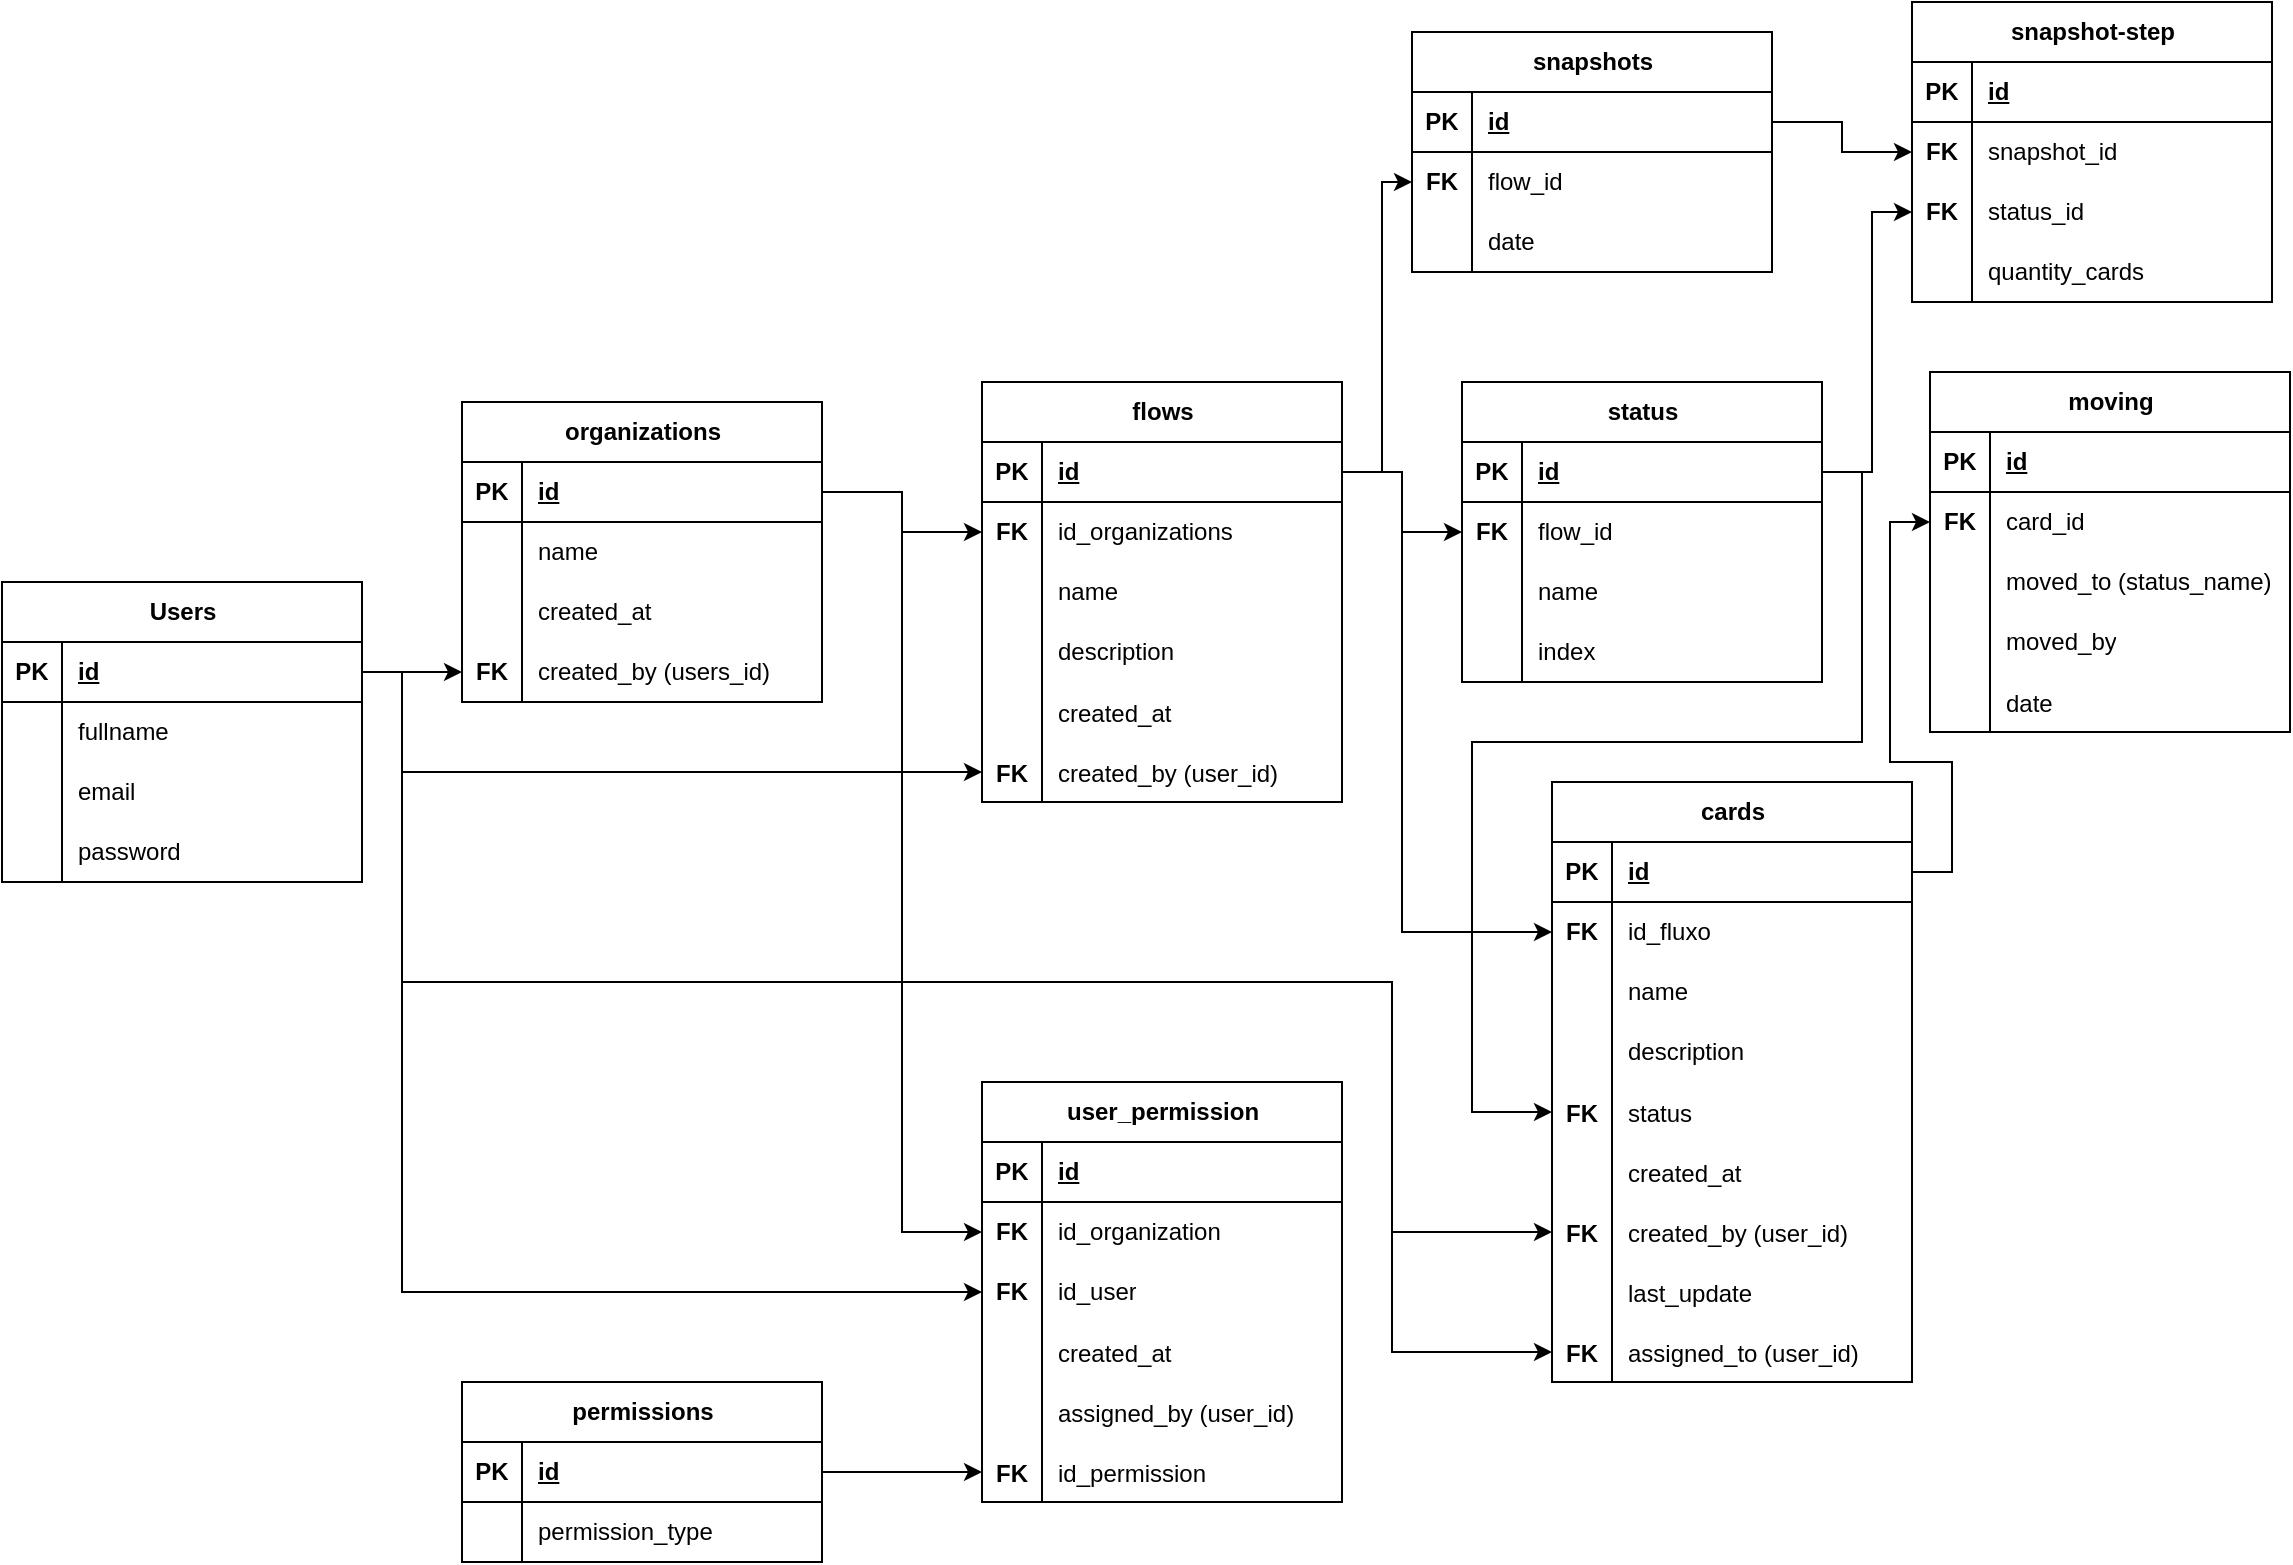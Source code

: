 <mxfile version="27.0.6">
  <diagram name="Página-1" id="bEh3KsQN7jI2NcH5xCRv">
    <mxGraphModel dx="1216" dy="561" grid="1" gridSize="10" guides="1" tooltips="1" connect="1" arrows="1" fold="1" page="1" pageScale="1" pageWidth="1169" pageHeight="827" math="0" shadow="0">
      <root>
        <mxCell id="0" />
        <mxCell id="1" parent="0" />
        <mxCell id="IL_DbBzGZ-WCQhDHWf_S-1" value="Users" style="shape=table;startSize=30;container=1;collapsible=1;childLayout=tableLayout;fixedRows=1;rowLines=0;fontStyle=1;align=center;resizeLast=1;html=1;" vertex="1" parent="1">
          <mxGeometry x="14" y="330" width="180" height="150" as="geometry" />
        </mxCell>
        <mxCell id="IL_DbBzGZ-WCQhDHWf_S-2" value="" style="shape=tableRow;horizontal=0;startSize=0;swimlaneHead=0;swimlaneBody=0;fillColor=none;collapsible=0;dropTarget=0;points=[[0,0.5],[1,0.5]];portConstraint=eastwest;top=0;left=0;right=0;bottom=1;" vertex="1" parent="IL_DbBzGZ-WCQhDHWf_S-1">
          <mxGeometry y="30" width="180" height="30" as="geometry" />
        </mxCell>
        <mxCell id="IL_DbBzGZ-WCQhDHWf_S-3" value="PK" style="shape=partialRectangle;connectable=0;fillColor=none;top=0;left=0;bottom=0;right=0;fontStyle=1;overflow=hidden;whiteSpace=wrap;html=1;" vertex="1" parent="IL_DbBzGZ-WCQhDHWf_S-2">
          <mxGeometry width="30" height="30" as="geometry">
            <mxRectangle width="30" height="30" as="alternateBounds" />
          </mxGeometry>
        </mxCell>
        <mxCell id="IL_DbBzGZ-WCQhDHWf_S-4" value="id" style="shape=partialRectangle;connectable=0;fillColor=none;top=0;left=0;bottom=0;right=0;align=left;spacingLeft=6;fontStyle=5;overflow=hidden;whiteSpace=wrap;html=1;" vertex="1" parent="IL_DbBzGZ-WCQhDHWf_S-2">
          <mxGeometry x="30" width="150" height="30" as="geometry">
            <mxRectangle width="150" height="30" as="alternateBounds" />
          </mxGeometry>
        </mxCell>
        <mxCell id="IL_DbBzGZ-WCQhDHWf_S-5" value="" style="shape=tableRow;horizontal=0;startSize=0;swimlaneHead=0;swimlaneBody=0;fillColor=none;collapsible=0;dropTarget=0;points=[[0,0.5],[1,0.5]];portConstraint=eastwest;top=0;left=0;right=0;bottom=0;" vertex="1" parent="IL_DbBzGZ-WCQhDHWf_S-1">
          <mxGeometry y="60" width="180" height="30" as="geometry" />
        </mxCell>
        <mxCell id="IL_DbBzGZ-WCQhDHWf_S-6" value="" style="shape=partialRectangle;connectable=0;fillColor=none;top=0;left=0;bottom=0;right=0;editable=1;overflow=hidden;whiteSpace=wrap;html=1;" vertex="1" parent="IL_DbBzGZ-WCQhDHWf_S-5">
          <mxGeometry width="30" height="30" as="geometry">
            <mxRectangle width="30" height="30" as="alternateBounds" />
          </mxGeometry>
        </mxCell>
        <mxCell id="IL_DbBzGZ-WCQhDHWf_S-7" value="fullname" style="shape=partialRectangle;connectable=0;fillColor=none;top=0;left=0;bottom=0;right=0;align=left;spacingLeft=6;overflow=hidden;whiteSpace=wrap;html=1;" vertex="1" parent="IL_DbBzGZ-WCQhDHWf_S-5">
          <mxGeometry x="30" width="150" height="30" as="geometry">
            <mxRectangle width="150" height="30" as="alternateBounds" />
          </mxGeometry>
        </mxCell>
        <mxCell id="IL_DbBzGZ-WCQhDHWf_S-8" value="" style="shape=tableRow;horizontal=0;startSize=0;swimlaneHead=0;swimlaneBody=0;fillColor=none;collapsible=0;dropTarget=0;points=[[0,0.5],[1,0.5]];portConstraint=eastwest;top=0;left=0;right=0;bottom=0;" vertex="1" parent="IL_DbBzGZ-WCQhDHWf_S-1">
          <mxGeometry y="90" width="180" height="30" as="geometry" />
        </mxCell>
        <mxCell id="IL_DbBzGZ-WCQhDHWf_S-9" value="" style="shape=partialRectangle;connectable=0;fillColor=none;top=0;left=0;bottom=0;right=0;editable=1;overflow=hidden;whiteSpace=wrap;html=1;" vertex="1" parent="IL_DbBzGZ-WCQhDHWf_S-8">
          <mxGeometry width="30" height="30" as="geometry">
            <mxRectangle width="30" height="30" as="alternateBounds" />
          </mxGeometry>
        </mxCell>
        <mxCell id="IL_DbBzGZ-WCQhDHWf_S-10" value="email" style="shape=partialRectangle;connectable=0;fillColor=none;top=0;left=0;bottom=0;right=0;align=left;spacingLeft=6;overflow=hidden;whiteSpace=wrap;html=1;" vertex="1" parent="IL_DbBzGZ-WCQhDHWf_S-8">
          <mxGeometry x="30" width="150" height="30" as="geometry">
            <mxRectangle width="150" height="30" as="alternateBounds" />
          </mxGeometry>
        </mxCell>
        <mxCell id="IL_DbBzGZ-WCQhDHWf_S-11" value="" style="shape=tableRow;horizontal=0;startSize=0;swimlaneHead=0;swimlaneBody=0;fillColor=none;collapsible=0;dropTarget=0;points=[[0,0.5],[1,0.5]];portConstraint=eastwest;top=0;left=0;right=0;bottom=0;" vertex="1" parent="IL_DbBzGZ-WCQhDHWf_S-1">
          <mxGeometry y="120" width="180" height="30" as="geometry" />
        </mxCell>
        <mxCell id="IL_DbBzGZ-WCQhDHWf_S-12" value="" style="shape=partialRectangle;connectable=0;fillColor=none;top=0;left=0;bottom=0;right=0;editable=1;overflow=hidden;whiteSpace=wrap;html=1;" vertex="1" parent="IL_DbBzGZ-WCQhDHWf_S-11">
          <mxGeometry width="30" height="30" as="geometry">
            <mxRectangle width="30" height="30" as="alternateBounds" />
          </mxGeometry>
        </mxCell>
        <mxCell id="IL_DbBzGZ-WCQhDHWf_S-13" value="password" style="shape=partialRectangle;connectable=0;fillColor=none;top=0;left=0;bottom=0;right=0;align=left;spacingLeft=6;overflow=hidden;whiteSpace=wrap;html=1;" vertex="1" parent="IL_DbBzGZ-WCQhDHWf_S-11">
          <mxGeometry x="30" width="150" height="30" as="geometry">
            <mxRectangle width="150" height="30" as="alternateBounds" />
          </mxGeometry>
        </mxCell>
        <mxCell id="IL_DbBzGZ-WCQhDHWf_S-14" value="organizations" style="shape=table;startSize=30;container=1;collapsible=1;childLayout=tableLayout;fixedRows=1;rowLines=0;fontStyle=1;align=center;resizeLast=1;html=1;" vertex="1" parent="1">
          <mxGeometry x="244" y="240" width="180" height="150" as="geometry" />
        </mxCell>
        <mxCell id="IL_DbBzGZ-WCQhDHWf_S-15" value="" style="shape=tableRow;horizontal=0;startSize=0;swimlaneHead=0;swimlaneBody=0;fillColor=none;collapsible=0;dropTarget=0;points=[[0,0.5],[1,0.5]];portConstraint=eastwest;top=0;left=0;right=0;bottom=1;" vertex="1" parent="IL_DbBzGZ-WCQhDHWf_S-14">
          <mxGeometry y="30" width="180" height="30" as="geometry" />
        </mxCell>
        <mxCell id="IL_DbBzGZ-WCQhDHWf_S-16" value="PK" style="shape=partialRectangle;connectable=0;fillColor=none;top=0;left=0;bottom=0;right=0;fontStyle=1;overflow=hidden;whiteSpace=wrap;html=1;" vertex="1" parent="IL_DbBzGZ-WCQhDHWf_S-15">
          <mxGeometry width="30" height="30" as="geometry">
            <mxRectangle width="30" height="30" as="alternateBounds" />
          </mxGeometry>
        </mxCell>
        <mxCell id="IL_DbBzGZ-WCQhDHWf_S-17" value="id" style="shape=partialRectangle;connectable=0;fillColor=none;top=0;left=0;bottom=0;right=0;align=left;spacingLeft=6;fontStyle=5;overflow=hidden;whiteSpace=wrap;html=1;" vertex="1" parent="IL_DbBzGZ-WCQhDHWf_S-15">
          <mxGeometry x="30" width="150" height="30" as="geometry">
            <mxRectangle width="150" height="30" as="alternateBounds" />
          </mxGeometry>
        </mxCell>
        <mxCell id="IL_DbBzGZ-WCQhDHWf_S-18" value="" style="shape=tableRow;horizontal=0;startSize=0;swimlaneHead=0;swimlaneBody=0;fillColor=none;collapsible=0;dropTarget=0;points=[[0,0.5],[1,0.5]];portConstraint=eastwest;top=0;left=0;right=0;bottom=0;" vertex="1" parent="IL_DbBzGZ-WCQhDHWf_S-14">
          <mxGeometry y="60" width="180" height="30" as="geometry" />
        </mxCell>
        <mxCell id="IL_DbBzGZ-WCQhDHWf_S-19" value="" style="shape=partialRectangle;connectable=0;fillColor=none;top=0;left=0;bottom=0;right=0;editable=1;overflow=hidden;whiteSpace=wrap;html=1;" vertex="1" parent="IL_DbBzGZ-WCQhDHWf_S-18">
          <mxGeometry width="30" height="30" as="geometry">
            <mxRectangle width="30" height="30" as="alternateBounds" />
          </mxGeometry>
        </mxCell>
        <mxCell id="IL_DbBzGZ-WCQhDHWf_S-20" value="name" style="shape=partialRectangle;connectable=0;fillColor=none;top=0;left=0;bottom=0;right=0;align=left;spacingLeft=6;overflow=hidden;whiteSpace=wrap;html=1;" vertex="1" parent="IL_DbBzGZ-WCQhDHWf_S-18">
          <mxGeometry x="30" width="150" height="30" as="geometry">
            <mxRectangle width="150" height="30" as="alternateBounds" />
          </mxGeometry>
        </mxCell>
        <mxCell id="IL_DbBzGZ-WCQhDHWf_S-21" value="" style="shape=tableRow;horizontal=0;startSize=0;swimlaneHead=0;swimlaneBody=0;fillColor=none;collapsible=0;dropTarget=0;points=[[0,0.5],[1,0.5]];portConstraint=eastwest;top=0;left=0;right=0;bottom=0;" vertex="1" parent="IL_DbBzGZ-WCQhDHWf_S-14">
          <mxGeometry y="90" width="180" height="30" as="geometry" />
        </mxCell>
        <mxCell id="IL_DbBzGZ-WCQhDHWf_S-22" value="" style="shape=partialRectangle;connectable=0;fillColor=none;top=0;left=0;bottom=0;right=0;editable=1;overflow=hidden;whiteSpace=wrap;html=1;" vertex="1" parent="IL_DbBzGZ-WCQhDHWf_S-21">
          <mxGeometry width="30" height="30" as="geometry">
            <mxRectangle width="30" height="30" as="alternateBounds" />
          </mxGeometry>
        </mxCell>
        <mxCell id="IL_DbBzGZ-WCQhDHWf_S-23" value="created_at" style="shape=partialRectangle;connectable=0;fillColor=none;top=0;left=0;bottom=0;right=0;align=left;spacingLeft=6;overflow=hidden;whiteSpace=wrap;html=1;" vertex="1" parent="IL_DbBzGZ-WCQhDHWf_S-21">
          <mxGeometry x="30" width="150" height="30" as="geometry">
            <mxRectangle width="150" height="30" as="alternateBounds" />
          </mxGeometry>
        </mxCell>
        <mxCell id="IL_DbBzGZ-WCQhDHWf_S-24" value="" style="shape=tableRow;horizontal=0;startSize=0;swimlaneHead=0;swimlaneBody=0;fillColor=none;collapsible=0;dropTarget=0;points=[[0,0.5],[1,0.5]];portConstraint=eastwest;top=0;left=0;right=0;bottom=0;" vertex="1" parent="IL_DbBzGZ-WCQhDHWf_S-14">
          <mxGeometry y="120" width="180" height="30" as="geometry" />
        </mxCell>
        <mxCell id="IL_DbBzGZ-WCQhDHWf_S-25" value="FK" style="shape=partialRectangle;connectable=0;fillColor=none;top=0;left=0;bottom=0;right=0;editable=1;overflow=hidden;whiteSpace=wrap;html=1;fontStyle=1" vertex="1" parent="IL_DbBzGZ-WCQhDHWf_S-24">
          <mxGeometry width="30" height="30" as="geometry">
            <mxRectangle width="30" height="30" as="alternateBounds" />
          </mxGeometry>
        </mxCell>
        <mxCell id="IL_DbBzGZ-WCQhDHWf_S-26" value="created_by (users_id)" style="shape=partialRectangle;connectable=0;fillColor=none;top=0;left=0;bottom=0;right=0;align=left;spacingLeft=6;overflow=hidden;whiteSpace=wrap;html=1;" vertex="1" parent="IL_DbBzGZ-WCQhDHWf_S-24">
          <mxGeometry x="30" width="150" height="30" as="geometry">
            <mxRectangle width="150" height="30" as="alternateBounds" />
          </mxGeometry>
        </mxCell>
        <mxCell id="IL_DbBzGZ-WCQhDHWf_S-27" value="flows" style="shape=table;startSize=30;container=1;collapsible=1;childLayout=tableLayout;fixedRows=1;rowLines=0;fontStyle=1;align=center;resizeLast=1;html=1;" vertex="1" parent="1">
          <mxGeometry x="504" y="230" width="180" height="210" as="geometry" />
        </mxCell>
        <mxCell id="IL_DbBzGZ-WCQhDHWf_S-28" value="" style="shape=tableRow;horizontal=0;startSize=0;swimlaneHead=0;swimlaneBody=0;fillColor=none;collapsible=0;dropTarget=0;points=[[0,0.5],[1,0.5]];portConstraint=eastwest;top=0;left=0;right=0;bottom=1;" vertex="1" parent="IL_DbBzGZ-WCQhDHWf_S-27">
          <mxGeometry y="30" width="180" height="30" as="geometry" />
        </mxCell>
        <mxCell id="IL_DbBzGZ-WCQhDHWf_S-29" value="PK" style="shape=partialRectangle;connectable=0;fillColor=none;top=0;left=0;bottom=0;right=0;fontStyle=1;overflow=hidden;whiteSpace=wrap;html=1;" vertex="1" parent="IL_DbBzGZ-WCQhDHWf_S-28">
          <mxGeometry width="30" height="30" as="geometry">
            <mxRectangle width="30" height="30" as="alternateBounds" />
          </mxGeometry>
        </mxCell>
        <mxCell id="IL_DbBzGZ-WCQhDHWf_S-30" value="id" style="shape=partialRectangle;connectable=0;fillColor=none;top=0;left=0;bottom=0;right=0;align=left;spacingLeft=6;fontStyle=5;overflow=hidden;whiteSpace=wrap;html=1;" vertex="1" parent="IL_DbBzGZ-WCQhDHWf_S-28">
          <mxGeometry x="30" width="150" height="30" as="geometry">
            <mxRectangle width="150" height="30" as="alternateBounds" />
          </mxGeometry>
        </mxCell>
        <mxCell id="IL_DbBzGZ-WCQhDHWf_S-31" value="" style="shape=tableRow;horizontal=0;startSize=0;swimlaneHead=0;swimlaneBody=0;fillColor=none;collapsible=0;dropTarget=0;points=[[0,0.5],[1,0.5]];portConstraint=eastwest;top=0;left=0;right=0;bottom=0;" vertex="1" parent="IL_DbBzGZ-WCQhDHWf_S-27">
          <mxGeometry y="60" width="180" height="30" as="geometry" />
        </mxCell>
        <mxCell id="IL_DbBzGZ-WCQhDHWf_S-32" value="&lt;b&gt;FK&lt;/b&gt;" style="shape=partialRectangle;connectable=0;fillColor=none;top=0;left=0;bottom=0;right=0;editable=1;overflow=hidden;whiteSpace=wrap;html=1;" vertex="1" parent="IL_DbBzGZ-WCQhDHWf_S-31">
          <mxGeometry width="30" height="30" as="geometry">
            <mxRectangle width="30" height="30" as="alternateBounds" />
          </mxGeometry>
        </mxCell>
        <mxCell id="IL_DbBzGZ-WCQhDHWf_S-33" value="id_organizations" style="shape=partialRectangle;connectable=0;fillColor=none;top=0;left=0;bottom=0;right=0;align=left;spacingLeft=6;overflow=hidden;whiteSpace=wrap;html=1;" vertex="1" parent="IL_DbBzGZ-WCQhDHWf_S-31">
          <mxGeometry x="30" width="150" height="30" as="geometry">
            <mxRectangle width="150" height="30" as="alternateBounds" />
          </mxGeometry>
        </mxCell>
        <mxCell id="IL_DbBzGZ-WCQhDHWf_S-34" value="" style="shape=tableRow;horizontal=0;startSize=0;swimlaneHead=0;swimlaneBody=0;fillColor=none;collapsible=0;dropTarget=0;points=[[0,0.5],[1,0.5]];portConstraint=eastwest;top=0;left=0;right=0;bottom=0;" vertex="1" parent="IL_DbBzGZ-WCQhDHWf_S-27">
          <mxGeometry y="90" width="180" height="30" as="geometry" />
        </mxCell>
        <mxCell id="IL_DbBzGZ-WCQhDHWf_S-35" value="" style="shape=partialRectangle;connectable=0;fillColor=none;top=0;left=0;bottom=0;right=0;editable=1;overflow=hidden;whiteSpace=wrap;html=1;" vertex="1" parent="IL_DbBzGZ-WCQhDHWf_S-34">
          <mxGeometry width="30" height="30" as="geometry">
            <mxRectangle width="30" height="30" as="alternateBounds" />
          </mxGeometry>
        </mxCell>
        <mxCell id="IL_DbBzGZ-WCQhDHWf_S-36" value="name" style="shape=partialRectangle;connectable=0;fillColor=none;top=0;left=0;bottom=0;right=0;align=left;spacingLeft=6;overflow=hidden;whiteSpace=wrap;html=1;" vertex="1" parent="IL_DbBzGZ-WCQhDHWf_S-34">
          <mxGeometry x="30" width="150" height="30" as="geometry">
            <mxRectangle width="150" height="30" as="alternateBounds" />
          </mxGeometry>
        </mxCell>
        <mxCell id="IL_DbBzGZ-WCQhDHWf_S-37" value="" style="shape=tableRow;horizontal=0;startSize=0;swimlaneHead=0;swimlaneBody=0;fillColor=none;collapsible=0;dropTarget=0;points=[[0,0.5],[1,0.5]];portConstraint=eastwest;top=0;left=0;right=0;bottom=0;" vertex="1" parent="IL_DbBzGZ-WCQhDHWf_S-27">
          <mxGeometry y="120" width="180" height="30" as="geometry" />
        </mxCell>
        <mxCell id="IL_DbBzGZ-WCQhDHWf_S-38" value="" style="shape=partialRectangle;connectable=0;fillColor=none;top=0;left=0;bottom=0;right=0;editable=1;overflow=hidden;whiteSpace=wrap;html=1;" vertex="1" parent="IL_DbBzGZ-WCQhDHWf_S-37">
          <mxGeometry width="30" height="30" as="geometry">
            <mxRectangle width="30" height="30" as="alternateBounds" />
          </mxGeometry>
        </mxCell>
        <mxCell id="IL_DbBzGZ-WCQhDHWf_S-39" value="description" style="shape=partialRectangle;connectable=0;fillColor=none;top=0;left=0;bottom=0;right=0;align=left;spacingLeft=6;overflow=hidden;whiteSpace=wrap;html=1;" vertex="1" parent="IL_DbBzGZ-WCQhDHWf_S-37">
          <mxGeometry x="30" width="150" height="30" as="geometry">
            <mxRectangle width="150" height="30" as="alternateBounds" />
          </mxGeometry>
        </mxCell>
        <mxCell id="IL_DbBzGZ-WCQhDHWf_S-125" value="" style="shape=tableRow;horizontal=0;startSize=0;swimlaneHead=0;swimlaneBody=0;fillColor=none;collapsible=0;dropTarget=0;points=[[0,0.5],[1,0.5]];portConstraint=eastwest;top=0;left=0;right=0;bottom=0;" vertex="1" parent="IL_DbBzGZ-WCQhDHWf_S-27">
          <mxGeometry y="150" width="180" height="30" as="geometry" />
        </mxCell>
        <mxCell id="IL_DbBzGZ-WCQhDHWf_S-126" value="" style="shape=partialRectangle;connectable=0;fillColor=none;top=0;left=0;bottom=0;right=0;editable=1;overflow=hidden;" vertex="1" parent="IL_DbBzGZ-WCQhDHWf_S-125">
          <mxGeometry width="30" height="30" as="geometry">
            <mxRectangle width="30" height="30" as="alternateBounds" />
          </mxGeometry>
        </mxCell>
        <mxCell id="IL_DbBzGZ-WCQhDHWf_S-127" value="created_at" style="shape=partialRectangle;connectable=0;fillColor=none;top=0;left=0;bottom=0;right=0;align=left;spacingLeft=6;overflow=hidden;" vertex="1" parent="IL_DbBzGZ-WCQhDHWf_S-125">
          <mxGeometry x="30" width="150" height="30" as="geometry">
            <mxRectangle width="150" height="30" as="alternateBounds" />
          </mxGeometry>
        </mxCell>
        <mxCell id="IL_DbBzGZ-WCQhDHWf_S-129" value="" style="shape=tableRow;horizontal=0;startSize=0;swimlaneHead=0;swimlaneBody=0;fillColor=none;collapsible=0;dropTarget=0;points=[[0,0.5],[1,0.5]];portConstraint=eastwest;top=0;left=0;right=0;bottom=0;" vertex="1" parent="IL_DbBzGZ-WCQhDHWf_S-27">
          <mxGeometry y="180" width="180" height="30" as="geometry" />
        </mxCell>
        <mxCell id="IL_DbBzGZ-WCQhDHWf_S-130" value="FK" style="shape=partialRectangle;connectable=0;fillColor=none;top=0;left=0;bottom=0;right=0;editable=1;overflow=hidden;fontStyle=1" vertex="1" parent="IL_DbBzGZ-WCQhDHWf_S-129">
          <mxGeometry width="30" height="30" as="geometry">
            <mxRectangle width="30" height="30" as="alternateBounds" />
          </mxGeometry>
        </mxCell>
        <mxCell id="IL_DbBzGZ-WCQhDHWf_S-131" value="created_by (user_id)" style="shape=partialRectangle;connectable=0;fillColor=none;top=0;left=0;bottom=0;right=0;align=left;spacingLeft=6;overflow=hidden;" vertex="1" parent="IL_DbBzGZ-WCQhDHWf_S-129">
          <mxGeometry x="30" width="150" height="30" as="geometry">
            <mxRectangle width="150" height="30" as="alternateBounds" />
          </mxGeometry>
        </mxCell>
        <mxCell id="IL_DbBzGZ-WCQhDHWf_S-54" value="" style="shape=tableRow;horizontal=0;startSize=0;swimlaneHead=0;swimlaneBody=0;fillColor=none;collapsible=0;dropTarget=0;points=[[0,0.5],[1,0.5]];portConstraint=eastwest;top=0;left=0;right=0;bottom=0;" vertex="1" parent="1">
          <mxGeometry x="594" y="390" width="180" height="30" as="geometry" />
        </mxCell>
        <mxCell id="IL_DbBzGZ-WCQhDHWf_S-55" value="" style="shape=partialRectangle;connectable=0;fillColor=none;top=0;left=0;bottom=0;right=0;editable=1;overflow=hidden;whiteSpace=wrap;html=1;" vertex="1" parent="IL_DbBzGZ-WCQhDHWf_S-54">
          <mxGeometry y="20" width="30" height="30" as="geometry">
            <mxRectangle width="30" height="30" as="alternateBounds" />
          </mxGeometry>
        </mxCell>
        <mxCell id="IL_DbBzGZ-WCQhDHWf_S-60" value="permissions" style="shape=table;startSize=30;container=1;collapsible=1;childLayout=tableLayout;fixedRows=1;rowLines=0;fontStyle=1;align=center;resizeLast=1;html=1;" vertex="1" parent="1">
          <mxGeometry x="244" y="730" width="180" height="90" as="geometry" />
        </mxCell>
        <mxCell id="IL_DbBzGZ-WCQhDHWf_S-61" value="" style="shape=tableRow;horizontal=0;startSize=0;swimlaneHead=0;swimlaneBody=0;fillColor=none;collapsible=0;dropTarget=0;points=[[0,0.5],[1,0.5]];portConstraint=eastwest;top=0;left=0;right=0;bottom=1;" vertex="1" parent="IL_DbBzGZ-WCQhDHWf_S-60">
          <mxGeometry y="30" width="180" height="30" as="geometry" />
        </mxCell>
        <mxCell id="IL_DbBzGZ-WCQhDHWf_S-62" value="PK" style="shape=partialRectangle;connectable=0;fillColor=none;top=0;left=0;bottom=0;right=0;fontStyle=1;overflow=hidden;whiteSpace=wrap;html=1;" vertex="1" parent="IL_DbBzGZ-WCQhDHWf_S-61">
          <mxGeometry width="30" height="30" as="geometry">
            <mxRectangle width="30" height="30" as="alternateBounds" />
          </mxGeometry>
        </mxCell>
        <mxCell id="IL_DbBzGZ-WCQhDHWf_S-63" value="id" style="shape=partialRectangle;connectable=0;fillColor=none;top=0;left=0;bottom=0;right=0;align=left;spacingLeft=6;fontStyle=5;overflow=hidden;whiteSpace=wrap;html=1;" vertex="1" parent="IL_DbBzGZ-WCQhDHWf_S-61">
          <mxGeometry x="30" width="150" height="30" as="geometry">
            <mxRectangle width="150" height="30" as="alternateBounds" />
          </mxGeometry>
        </mxCell>
        <mxCell id="IL_DbBzGZ-WCQhDHWf_S-64" value="" style="shape=tableRow;horizontal=0;startSize=0;swimlaneHead=0;swimlaneBody=0;fillColor=none;collapsible=0;dropTarget=0;points=[[0,0.5],[1,0.5]];portConstraint=eastwest;top=0;left=0;right=0;bottom=0;" vertex="1" parent="IL_DbBzGZ-WCQhDHWf_S-60">
          <mxGeometry y="60" width="180" height="30" as="geometry" />
        </mxCell>
        <mxCell id="IL_DbBzGZ-WCQhDHWf_S-65" value="" style="shape=partialRectangle;connectable=0;fillColor=none;top=0;left=0;bottom=0;right=0;editable=1;overflow=hidden;whiteSpace=wrap;html=1;" vertex="1" parent="IL_DbBzGZ-WCQhDHWf_S-64">
          <mxGeometry width="30" height="30" as="geometry">
            <mxRectangle width="30" height="30" as="alternateBounds" />
          </mxGeometry>
        </mxCell>
        <mxCell id="IL_DbBzGZ-WCQhDHWf_S-66" value="permission_type" style="shape=partialRectangle;connectable=0;fillColor=none;top=0;left=0;bottom=0;right=0;align=left;spacingLeft=6;overflow=hidden;whiteSpace=wrap;html=1;" vertex="1" parent="IL_DbBzGZ-WCQhDHWf_S-64">
          <mxGeometry x="30" width="150" height="30" as="geometry">
            <mxRectangle width="150" height="30" as="alternateBounds" />
          </mxGeometry>
        </mxCell>
        <mxCell id="IL_DbBzGZ-WCQhDHWf_S-87" value="cards" style="shape=table;startSize=30;container=1;collapsible=1;childLayout=tableLayout;fixedRows=1;rowLines=0;fontStyle=1;align=center;resizeLast=1;html=1;" vertex="1" parent="1">
          <mxGeometry x="789" y="430" width="180" height="300" as="geometry" />
        </mxCell>
        <mxCell id="IL_DbBzGZ-WCQhDHWf_S-88" value="" style="shape=tableRow;horizontal=0;startSize=0;swimlaneHead=0;swimlaneBody=0;fillColor=none;collapsible=0;dropTarget=0;points=[[0,0.5],[1,0.5]];portConstraint=eastwest;top=0;left=0;right=0;bottom=1;" vertex="1" parent="IL_DbBzGZ-WCQhDHWf_S-87">
          <mxGeometry y="30" width="180" height="30" as="geometry" />
        </mxCell>
        <mxCell id="IL_DbBzGZ-WCQhDHWf_S-89" value="PK" style="shape=partialRectangle;connectable=0;fillColor=none;top=0;left=0;bottom=0;right=0;fontStyle=1;overflow=hidden;whiteSpace=wrap;html=1;" vertex="1" parent="IL_DbBzGZ-WCQhDHWf_S-88">
          <mxGeometry width="30" height="30" as="geometry">
            <mxRectangle width="30" height="30" as="alternateBounds" />
          </mxGeometry>
        </mxCell>
        <mxCell id="IL_DbBzGZ-WCQhDHWf_S-90" value="id" style="shape=partialRectangle;connectable=0;fillColor=none;top=0;left=0;bottom=0;right=0;align=left;spacingLeft=6;fontStyle=5;overflow=hidden;whiteSpace=wrap;html=1;" vertex="1" parent="IL_DbBzGZ-WCQhDHWf_S-88">
          <mxGeometry x="30" width="150" height="30" as="geometry">
            <mxRectangle width="150" height="30" as="alternateBounds" />
          </mxGeometry>
        </mxCell>
        <mxCell id="IL_DbBzGZ-WCQhDHWf_S-91" value="" style="shape=tableRow;horizontal=0;startSize=0;swimlaneHead=0;swimlaneBody=0;fillColor=none;collapsible=0;dropTarget=0;points=[[0,0.5],[1,0.5]];portConstraint=eastwest;top=0;left=0;right=0;bottom=0;" vertex="1" parent="IL_DbBzGZ-WCQhDHWf_S-87">
          <mxGeometry y="60" width="180" height="30" as="geometry" />
        </mxCell>
        <mxCell id="IL_DbBzGZ-WCQhDHWf_S-92" value="&lt;b&gt;FK&lt;/b&gt;" style="shape=partialRectangle;connectable=0;fillColor=none;top=0;left=0;bottom=0;right=0;editable=1;overflow=hidden;whiteSpace=wrap;html=1;" vertex="1" parent="IL_DbBzGZ-WCQhDHWf_S-91">
          <mxGeometry width="30" height="30" as="geometry">
            <mxRectangle width="30" height="30" as="alternateBounds" />
          </mxGeometry>
        </mxCell>
        <mxCell id="IL_DbBzGZ-WCQhDHWf_S-93" value="id_fluxo" style="shape=partialRectangle;connectable=0;fillColor=none;top=0;left=0;bottom=0;right=0;align=left;spacingLeft=6;overflow=hidden;whiteSpace=wrap;html=1;" vertex="1" parent="IL_DbBzGZ-WCQhDHWf_S-91">
          <mxGeometry x="30" width="150" height="30" as="geometry">
            <mxRectangle width="150" height="30" as="alternateBounds" />
          </mxGeometry>
        </mxCell>
        <mxCell id="IL_DbBzGZ-WCQhDHWf_S-94" value="" style="shape=tableRow;horizontal=0;startSize=0;swimlaneHead=0;swimlaneBody=0;fillColor=none;collapsible=0;dropTarget=0;points=[[0,0.5],[1,0.5]];portConstraint=eastwest;top=0;left=0;right=0;bottom=0;" vertex="1" parent="IL_DbBzGZ-WCQhDHWf_S-87">
          <mxGeometry y="90" width="180" height="30" as="geometry" />
        </mxCell>
        <mxCell id="IL_DbBzGZ-WCQhDHWf_S-95" value="" style="shape=partialRectangle;connectable=0;fillColor=none;top=0;left=0;bottom=0;right=0;editable=1;overflow=hidden;whiteSpace=wrap;html=1;" vertex="1" parent="IL_DbBzGZ-WCQhDHWf_S-94">
          <mxGeometry width="30" height="30" as="geometry">
            <mxRectangle width="30" height="30" as="alternateBounds" />
          </mxGeometry>
        </mxCell>
        <mxCell id="IL_DbBzGZ-WCQhDHWf_S-96" value="name" style="shape=partialRectangle;connectable=0;fillColor=none;top=0;left=0;bottom=0;right=0;align=left;spacingLeft=6;overflow=hidden;whiteSpace=wrap;html=1;" vertex="1" parent="IL_DbBzGZ-WCQhDHWf_S-94">
          <mxGeometry x="30" width="150" height="30" as="geometry">
            <mxRectangle width="150" height="30" as="alternateBounds" />
          </mxGeometry>
        </mxCell>
        <mxCell id="IL_DbBzGZ-WCQhDHWf_S-97" value="" style="shape=tableRow;horizontal=0;startSize=0;swimlaneHead=0;swimlaneBody=0;fillColor=none;collapsible=0;dropTarget=0;points=[[0,0.5],[1,0.5]];portConstraint=eastwest;top=0;left=0;right=0;bottom=0;" vertex="1" parent="IL_DbBzGZ-WCQhDHWf_S-87">
          <mxGeometry y="120" width="180" height="30" as="geometry" />
        </mxCell>
        <mxCell id="IL_DbBzGZ-WCQhDHWf_S-98" value="" style="shape=partialRectangle;connectable=0;fillColor=none;top=0;left=0;bottom=0;right=0;editable=1;overflow=hidden;whiteSpace=wrap;html=1;" vertex="1" parent="IL_DbBzGZ-WCQhDHWf_S-97">
          <mxGeometry width="30" height="30" as="geometry">
            <mxRectangle width="30" height="30" as="alternateBounds" />
          </mxGeometry>
        </mxCell>
        <mxCell id="IL_DbBzGZ-WCQhDHWf_S-99" value="description" style="shape=partialRectangle;connectable=0;fillColor=none;top=0;left=0;bottom=0;right=0;align=left;spacingLeft=6;overflow=hidden;whiteSpace=wrap;html=1;" vertex="1" parent="IL_DbBzGZ-WCQhDHWf_S-97">
          <mxGeometry x="30" width="150" height="30" as="geometry">
            <mxRectangle width="150" height="30" as="alternateBounds" />
          </mxGeometry>
        </mxCell>
        <mxCell id="IL_DbBzGZ-WCQhDHWf_S-101" value="" style="shape=tableRow;horizontal=0;startSize=0;swimlaneHead=0;swimlaneBody=0;fillColor=none;collapsible=0;dropTarget=0;points=[[0,0.5],[1,0.5]];portConstraint=eastwest;top=0;left=0;right=0;bottom=0;" vertex="1" parent="IL_DbBzGZ-WCQhDHWf_S-87">
          <mxGeometry y="150" width="180" height="30" as="geometry" />
        </mxCell>
        <mxCell id="IL_DbBzGZ-WCQhDHWf_S-102" value="FK" style="shape=partialRectangle;connectable=0;fillColor=none;top=0;left=0;bottom=0;right=0;editable=1;overflow=hidden;fontStyle=1" vertex="1" parent="IL_DbBzGZ-WCQhDHWf_S-101">
          <mxGeometry width="30" height="30" as="geometry">
            <mxRectangle width="30" height="30" as="alternateBounds" />
          </mxGeometry>
        </mxCell>
        <mxCell id="IL_DbBzGZ-WCQhDHWf_S-103" value="status" style="shape=partialRectangle;connectable=0;fillColor=none;top=0;left=0;bottom=0;right=0;align=left;spacingLeft=6;overflow=hidden;" vertex="1" parent="IL_DbBzGZ-WCQhDHWf_S-101">
          <mxGeometry x="30" width="150" height="30" as="geometry">
            <mxRectangle width="150" height="30" as="alternateBounds" />
          </mxGeometry>
        </mxCell>
        <mxCell id="IL_DbBzGZ-WCQhDHWf_S-105" value="" style="shape=tableRow;horizontal=0;startSize=0;swimlaneHead=0;swimlaneBody=0;fillColor=none;collapsible=0;dropTarget=0;points=[[0,0.5],[1,0.5]];portConstraint=eastwest;top=0;left=0;right=0;bottom=0;" vertex="1" parent="IL_DbBzGZ-WCQhDHWf_S-87">
          <mxGeometry y="180" width="180" height="30" as="geometry" />
        </mxCell>
        <mxCell id="IL_DbBzGZ-WCQhDHWf_S-106" value="" style="shape=partialRectangle;connectable=0;fillColor=none;top=0;left=0;bottom=0;right=0;editable=1;overflow=hidden;" vertex="1" parent="IL_DbBzGZ-WCQhDHWf_S-105">
          <mxGeometry width="30" height="30" as="geometry">
            <mxRectangle width="30" height="30" as="alternateBounds" />
          </mxGeometry>
        </mxCell>
        <mxCell id="IL_DbBzGZ-WCQhDHWf_S-107" value="created_at" style="shape=partialRectangle;connectable=0;fillColor=none;top=0;left=0;bottom=0;right=0;align=left;spacingLeft=6;overflow=hidden;" vertex="1" parent="IL_DbBzGZ-WCQhDHWf_S-105">
          <mxGeometry x="30" width="150" height="30" as="geometry">
            <mxRectangle width="150" height="30" as="alternateBounds" />
          </mxGeometry>
        </mxCell>
        <mxCell id="IL_DbBzGZ-WCQhDHWf_S-109" value="" style="shape=tableRow;horizontal=0;startSize=0;swimlaneHead=0;swimlaneBody=0;fillColor=none;collapsible=0;dropTarget=0;points=[[0,0.5],[1,0.5]];portConstraint=eastwest;top=0;left=0;right=0;bottom=0;" vertex="1" parent="IL_DbBzGZ-WCQhDHWf_S-87">
          <mxGeometry y="210" width="180" height="30" as="geometry" />
        </mxCell>
        <mxCell id="IL_DbBzGZ-WCQhDHWf_S-110" value="FK" style="shape=partialRectangle;connectable=0;fillColor=none;top=0;left=0;bottom=0;right=0;editable=1;overflow=hidden;fontStyle=1" vertex="1" parent="IL_DbBzGZ-WCQhDHWf_S-109">
          <mxGeometry width="30" height="30" as="geometry">
            <mxRectangle width="30" height="30" as="alternateBounds" />
          </mxGeometry>
        </mxCell>
        <mxCell id="IL_DbBzGZ-WCQhDHWf_S-111" value="created_by (user_id)" style="shape=partialRectangle;connectable=0;fillColor=none;top=0;left=0;bottom=0;right=0;align=left;spacingLeft=6;overflow=hidden;" vertex="1" parent="IL_DbBzGZ-WCQhDHWf_S-109">
          <mxGeometry x="30" width="150" height="30" as="geometry">
            <mxRectangle width="150" height="30" as="alternateBounds" />
          </mxGeometry>
        </mxCell>
        <mxCell id="IL_DbBzGZ-WCQhDHWf_S-113" value="" style="shape=tableRow;horizontal=0;startSize=0;swimlaneHead=0;swimlaneBody=0;fillColor=none;collapsible=0;dropTarget=0;points=[[0,0.5],[1,0.5]];portConstraint=eastwest;top=0;left=0;right=0;bottom=0;" vertex="1" parent="IL_DbBzGZ-WCQhDHWf_S-87">
          <mxGeometry y="240" width="180" height="30" as="geometry" />
        </mxCell>
        <mxCell id="IL_DbBzGZ-WCQhDHWf_S-114" value="" style="shape=partialRectangle;connectable=0;fillColor=none;top=0;left=0;bottom=0;right=0;editable=1;overflow=hidden;" vertex="1" parent="IL_DbBzGZ-WCQhDHWf_S-113">
          <mxGeometry width="30" height="30" as="geometry">
            <mxRectangle width="30" height="30" as="alternateBounds" />
          </mxGeometry>
        </mxCell>
        <mxCell id="IL_DbBzGZ-WCQhDHWf_S-115" value="last_update" style="shape=partialRectangle;connectable=0;fillColor=none;top=0;left=0;bottom=0;right=0;align=left;spacingLeft=6;overflow=hidden;" vertex="1" parent="IL_DbBzGZ-WCQhDHWf_S-113">
          <mxGeometry x="30" width="150" height="30" as="geometry">
            <mxRectangle width="150" height="30" as="alternateBounds" />
          </mxGeometry>
        </mxCell>
        <mxCell id="IL_DbBzGZ-WCQhDHWf_S-117" value="" style="shape=tableRow;horizontal=0;startSize=0;swimlaneHead=0;swimlaneBody=0;fillColor=none;collapsible=0;dropTarget=0;points=[[0,0.5],[1,0.5]];portConstraint=eastwest;top=0;left=0;right=0;bottom=0;" vertex="1" parent="IL_DbBzGZ-WCQhDHWf_S-87">
          <mxGeometry y="270" width="180" height="30" as="geometry" />
        </mxCell>
        <mxCell id="IL_DbBzGZ-WCQhDHWf_S-118" value="FK" style="shape=partialRectangle;connectable=0;fillColor=none;top=0;left=0;bottom=0;right=0;editable=1;overflow=hidden;fontStyle=1" vertex="1" parent="IL_DbBzGZ-WCQhDHWf_S-117">
          <mxGeometry width="30" height="30" as="geometry">
            <mxRectangle width="30" height="30" as="alternateBounds" />
          </mxGeometry>
        </mxCell>
        <mxCell id="IL_DbBzGZ-WCQhDHWf_S-119" value="assigned_to (user_id)" style="shape=partialRectangle;connectable=0;fillColor=none;top=0;left=0;bottom=0;right=0;align=left;spacingLeft=6;overflow=hidden;" vertex="1" parent="IL_DbBzGZ-WCQhDHWf_S-117">
          <mxGeometry x="30" width="150" height="30" as="geometry">
            <mxRectangle width="150" height="30" as="alternateBounds" />
          </mxGeometry>
        </mxCell>
        <mxCell id="IL_DbBzGZ-WCQhDHWf_S-140" value="status" style="shape=table;startSize=30;container=1;collapsible=1;childLayout=tableLayout;fixedRows=1;rowLines=0;fontStyle=1;align=center;resizeLast=1;html=1;" vertex="1" parent="1">
          <mxGeometry x="744" y="230" width="180" height="150" as="geometry" />
        </mxCell>
        <mxCell id="IL_DbBzGZ-WCQhDHWf_S-141" value="" style="shape=tableRow;horizontal=0;startSize=0;swimlaneHead=0;swimlaneBody=0;fillColor=none;collapsible=0;dropTarget=0;points=[[0,0.5],[1,0.5]];portConstraint=eastwest;top=0;left=0;right=0;bottom=1;" vertex="1" parent="IL_DbBzGZ-WCQhDHWf_S-140">
          <mxGeometry y="30" width="180" height="30" as="geometry" />
        </mxCell>
        <mxCell id="IL_DbBzGZ-WCQhDHWf_S-142" value="PK" style="shape=partialRectangle;connectable=0;fillColor=none;top=0;left=0;bottom=0;right=0;fontStyle=1;overflow=hidden;whiteSpace=wrap;html=1;" vertex="1" parent="IL_DbBzGZ-WCQhDHWf_S-141">
          <mxGeometry width="30" height="30" as="geometry">
            <mxRectangle width="30" height="30" as="alternateBounds" />
          </mxGeometry>
        </mxCell>
        <mxCell id="IL_DbBzGZ-WCQhDHWf_S-143" value="id" style="shape=partialRectangle;connectable=0;fillColor=none;top=0;left=0;bottom=0;right=0;align=left;spacingLeft=6;fontStyle=5;overflow=hidden;whiteSpace=wrap;html=1;" vertex="1" parent="IL_DbBzGZ-WCQhDHWf_S-141">
          <mxGeometry x="30" width="150" height="30" as="geometry">
            <mxRectangle width="150" height="30" as="alternateBounds" />
          </mxGeometry>
        </mxCell>
        <mxCell id="IL_DbBzGZ-WCQhDHWf_S-144" value="" style="shape=tableRow;horizontal=0;startSize=0;swimlaneHead=0;swimlaneBody=0;fillColor=none;collapsible=0;dropTarget=0;points=[[0,0.5],[1,0.5]];portConstraint=eastwest;top=0;left=0;right=0;bottom=0;" vertex="1" parent="IL_DbBzGZ-WCQhDHWf_S-140">
          <mxGeometry y="60" width="180" height="30" as="geometry" />
        </mxCell>
        <mxCell id="IL_DbBzGZ-WCQhDHWf_S-145" value="&lt;b&gt;FK&lt;/b&gt;" style="shape=partialRectangle;connectable=0;fillColor=none;top=0;left=0;bottom=0;right=0;editable=1;overflow=hidden;whiteSpace=wrap;html=1;" vertex="1" parent="IL_DbBzGZ-WCQhDHWf_S-144">
          <mxGeometry width="30" height="30" as="geometry">
            <mxRectangle width="30" height="30" as="alternateBounds" />
          </mxGeometry>
        </mxCell>
        <mxCell id="IL_DbBzGZ-WCQhDHWf_S-146" value="flow_id" style="shape=partialRectangle;connectable=0;fillColor=none;top=0;left=0;bottom=0;right=0;align=left;spacingLeft=6;overflow=hidden;whiteSpace=wrap;html=1;" vertex="1" parent="IL_DbBzGZ-WCQhDHWf_S-144">
          <mxGeometry x="30" width="150" height="30" as="geometry">
            <mxRectangle width="150" height="30" as="alternateBounds" />
          </mxGeometry>
        </mxCell>
        <mxCell id="IL_DbBzGZ-WCQhDHWf_S-147" value="" style="shape=tableRow;horizontal=0;startSize=0;swimlaneHead=0;swimlaneBody=0;fillColor=none;collapsible=0;dropTarget=0;points=[[0,0.5],[1,0.5]];portConstraint=eastwest;top=0;left=0;right=0;bottom=0;" vertex="1" parent="IL_DbBzGZ-WCQhDHWf_S-140">
          <mxGeometry y="90" width="180" height="30" as="geometry" />
        </mxCell>
        <mxCell id="IL_DbBzGZ-WCQhDHWf_S-148" value="" style="shape=partialRectangle;connectable=0;fillColor=none;top=0;left=0;bottom=0;right=0;editable=1;overflow=hidden;whiteSpace=wrap;html=1;" vertex="1" parent="IL_DbBzGZ-WCQhDHWf_S-147">
          <mxGeometry width="30" height="30" as="geometry">
            <mxRectangle width="30" height="30" as="alternateBounds" />
          </mxGeometry>
        </mxCell>
        <mxCell id="IL_DbBzGZ-WCQhDHWf_S-149" value="name" style="shape=partialRectangle;connectable=0;fillColor=none;top=0;left=0;bottom=0;right=0;align=left;spacingLeft=6;overflow=hidden;whiteSpace=wrap;html=1;" vertex="1" parent="IL_DbBzGZ-WCQhDHWf_S-147">
          <mxGeometry x="30" width="150" height="30" as="geometry">
            <mxRectangle width="150" height="30" as="alternateBounds" />
          </mxGeometry>
        </mxCell>
        <mxCell id="IL_DbBzGZ-WCQhDHWf_S-150" value="" style="shape=tableRow;horizontal=0;startSize=0;swimlaneHead=0;swimlaneBody=0;fillColor=none;collapsible=0;dropTarget=0;points=[[0,0.5],[1,0.5]];portConstraint=eastwest;top=0;left=0;right=0;bottom=0;" vertex="1" parent="IL_DbBzGZ-WCQhDHWf_S-140">
          <mxGeometry y="120" width="180" height="30" as="geometry" />
        </mxCell>
        <mxCell id="IL_DbBzGZ-WCQhDHWf_S-151" value="" style="shape=partialRectangle;connectable=0;fillColor=none;top=0;left=0;bottom=0;right=0;editable=1;overflow=hidden;whiteSpace=wrap;html=1;" vertex="1" parent="IL_DbBzGZ-WCQhDHWf_S-150">
          <mxGeometry width="30" height="30" as="geometry">
            <mxRectangle width="30" height="30" as="alternateBounds" />
          </mxGeometry>
        </mxCell>
        <mxCell id="IL_DbBzGZ-WCQhDHWf_S-152" value="index" style="shape=partialRectangle;connectable=0;fillColor=none;top=0;left=0;bottom=0;right=0;align=left;spacingLeft=6;overflow=hidden;whiteSpace=wrap;html=1;" vertex="1" parent="IL_DbBzGZ-WCQhDHWf_S-150">
          <mxGeometry x="30" width="150" height="30" as="geometry">
            <mxRectangle width="150" height="30" as="alternateBounds" />
          </mxGeometry>
        </mxCell>
        <mxCell id="IL_DbBzGZ-WCQhDHWf_S-153" value="moving" style="shape=table;startSize=30;container=1;collapsible=1;childLayout=tableLayout;fixedRows=1;rowLines=0;fontStyle=1;align=center;resizeLast=1;html=1;" vertex="1" parent="1">
          <mxGeometry x="978" y="225" width="180" height="180" as="geometry" />
        </mxCell>
        <mxCell id="IL_DbBzGZ-WCQhDHWf_S-154" value="" style="shape=tableRow;horizontal=0;startSize=0;swimlaneHead=0;swimlaneBody=0;fillColor=none;collapsible=0;dropTarget=0;points=[[0,0.5],[1,0.5]];portConstraint=eastwest;top=0;left=0;right=0;bottom=1;" vertex="1" parent="IL_DbBzGZ-WCQhDHWf_S-153">
          <mxGeometry y="30" width="180" height="30" as="geometry" />
        </mxCell>
        <mxCell id="IL_DbBzGZ-WCQhDHWf_S-155" value="PK" style="shape=partialRectangle;connectable=0;fillColor=none;top=0;left=0;bottom=0;right=0;fontStyle=1;overflow=hidden;whiteSpace=wrap;html=1;" vertex="1" parent="IL_DbBzGZ-WCQhDHWf_S-154">
          <mxGeometry width="30" height="30" as="geometry">
            <mxRectangle width="30" height="30" as="alternateBounds" />
          </mxGeometry>
        </mxCell>
        <mxCell id="IL_DbBzGZ-WCQhDHWf_S-156" value="id" style="shape=partialRectangle;connectable=0;fillColor=none;top=0;left=0;bottom=0;right=0;align=left;spacingLeft=6;fontStyle=5;overflow=hidden;whiteSpace=wrap;html=1;" vertex="1" parent="IL_DbBzGZ-WCQhDHWf_S-154">
          <mxGeometry x="30" width="150" height="30" as="geometry">
            <mxRectangle width="150" height="30" as="alternateBounds" />
          </mxGeometry>
        </mxCell>
        <mxCell id="IL_DbBzGZ-WCQhDHWf_S-157" value="" style="shape=tableRow;horizontal=0;startSize=0;swimlaneHead=0;swimlaneBody=0;fillColor=none;collapsible=0;dropTarget=0;points=[[0,0.5],[1,0.5]];portConstraint=eastwest;top=0;left=0;right=0;bottom=0;" vertex="1" parent="IL_DbBzGZ-WCQhDHWf_S-153">
          <mxGeometry y="60" width="180" height="30" as="geometry" />
        </mxCell>
        <mxCell id="IL_DbBzGZ-WCQhDHWf_S-158" value="&lt;b&gt;FK&lt;/b&gt;" style="shape=partialRectangle;connectable=0;fillColor=none;top=0;left=0;bottom=0;right=0;editable=1;overflow=hidden;whiteSpace=wrap;html=1;" vertex="1" parent="IL_DbBzGZ-WCQhDHWf_S-157">
          <mxGeometry width="30" height="30" as="geometry">
            <mxRectangle width="30" height="30" as="alternateBounds" />
          </mxGeometry>
        </mxCell>
        <mxCell id="IL_DbBzGZ-WCQhDHWf_S-159" value="card_id" style="shape=partialRectangle;connectable=0;fillColor=none;top=0;left=0;bottom=0;right=0;align=left;spacingLeft=6;overflow=hidden;whiteSpace=wrap;html=1;" vertex="1" parent="IL_DbBzGZ-WCQhDHWf_S-157">
          <mxGeometry x="30" width="150" height="30" as="geometry">
            <mxRectangle width="150" height="30" as="alternateBounds" />
          </mxGeometry>
        </mxCell>
        <mxCell id="IL_DbBzGZ-WCQhDHWf_S-160" value="" style="shape=tableRow;horizontal=0;startSize=0;swimlaneHead=0;swimlaneBody=0;fillColor=none;collapsible=0;dropTarget=0;points=[[0,0.5],[1,0.5]];portConstraint=eastwest;top=0;left=0;right=0;bottom=0;" vertex="1" parent="IL_DbBzGZ-WCQhDHWf_S-153">
          <mxGeometry y="90" width="180" height="30" as="geometry" />
        </mxCell>
        <mxCell id="IL_DbBzGZ-WCQhDHWf_S-161" value="" style="shape=partialRectangle;connectable=0;fillColor=none;top=0;left=0;bottom=0;right=0;editable=1;overflow=hidden;whiteSpace=wrap;html=1;" vertex="1" parent="IL_DbBzGZ-WCQhDHWf_S-160">
          <mxGeometry width="30" height="30" as="geometry">
            <mxRectangle width="30" height="30" as="alternateBounds" />
          </mxGeometry>
        </mxCell>
        <mxCell id="IL_DbBzGZ-WCQhDHWf_S-162" value="moved_to (status_name)" style="shape=partialRectangle;connectable=0;fillColor=none;top=0;left=0;bottom=0;right=0;align=left;spacingLeft=6;overflow=hidden;whiteSpace=wrap;html=1;" vertex="1" parent="IL_DbBzGZ-WCQhDHWf_S-160">
          <mxGeometry x="30" width="150" height="30" as="geometry">
            <mxRectangle width="150" height="30" as="alternateBounds" />
          </mxGeometry>
        </mxCell>
        <mxCell id="IL_DbBzGZ-WCQhDHWf_S-163" value="" style="shape=tableRow;horizontal=0;startSize=0;swimlaneHead=0;swimlaneBody=0;fillColor=none;collapsible=0;dropTarget=0;points=[[0,0.5],[1,0.5]];portConstraint=eastwest;top=0;left=0;right=0;bottom=0;" vertex="1" parent="IL_DbBzGZ-WCQhDHWf_S-153">
          <mxGeometry y="120" width="180" height="30" as="geometry" />
        </mxCell>
        <mxCell id="IL_DbBzGZ-WCQhDHWf_S-164" value="" style="shape=partialRectangle;connectable=0;fillColor=none;top=0;left=0;bottom=0;right=0;editable=1;overflow=hidden;whiteSpace=wrap;html=1;" vertex="1" parent="IL_DbBzGZ-WCQhDHWf_S-163">
          <mxGeometry width="30" height="30" as="geometry">
            <mxRectangle width="30" height="30" as="alternateBounds" />
          </mxGeometry>
        </mxCell>
        <mxCell id="IL_DbBzGZ-WCQhDHWf_S-165" value="moved_by" style="shape=partialRectangle;connectable=0;fillColor=none;top=0;left=0;bottom=0;right=0;align=left;spacingLeft=6;overflow=hidden;whiteSpace=wrap;html=1;" vertex="1" parent="IL_DbBzGZ-WCQhDHWf_S-163">
          <mxGeometry x="30" width="150" height="30" as="geometry">
            <mxRectangle width="150" height="30" as="alternateBounds" />
          </mxGeometry>
        </mxCell>
        <mxCell id="IL_DbBzGZ-WCQhDHWf_S-167" value="" style="shape=tableRow;horizontal=0;startSize=0;swimlaneHead=0;swimlaneBody=0;fillColor=none;collapsible=0;dropTarget=0;points=[[0,0.5],[1,0.5]];portConstraint=eastwest;top=0;left=0;right=0;bottom=0;" vertex="1" parent="IL_DbBzGZ-WCQhDHWf_S-153">
          <mxGeometry y="150" width="180" height="30" as="geometry" />
        </mxCell>
        <mxCell id="IL_DbBzGZ-WCQhDHWf_S-168" value="" style="shape=partialRectangle;connectable=0;fillColor=none;top=0;left=0;bottom=0;right=0;editable=1;overflow=hidden;" vertex="1" parent="IL_DbBzGZ-WCQhDHWf_S-167">
          <mxGeometry width="30" height="30" as="geometry">
            <mxRectangle width="30" height="30" as="alternateBounds" />
          </mxGeometry>
        </mxCell>
        <mxCell id="IL_DbBzGZ-WCQhDHWf_S-169" value="date" style="shape=partialRectangle;connectable=0;fillColor=none;top=0;left=0;bottom=0;right=0;align=left;spacingLeft=6;overflow=hidden;" vertex="1" parent="IL_DbBzGZ-WCQhDHWf_S-167">
          <mxGeometry x="30" width="150" height="30" as="geometry">
            <mxRectangle width="150" height="30" as="alternateBounds" />
          </mxGeometry>
        </mxCell>
        <mxCell id="IL_DbBzGZ-WCQhDHWf_S-170" value="snapshots" style="shape=table;startSize=30;container=1;collapsible=1;childLayout=tableLayout;fixedRows=1;rowLines=0;fontStyle=1;align=center;resizeLast=1;html=1;" vertex="1" parent="1">
          <mxGeometry x="719" y="55" width="180" height="120" as="geometry" />
        </mxCell>
        <mxCell id="IL_DbBzGZ-WCQhDHWf_S-171" value="" style="shape=tableRow;horizontal=0;startSize=0;swimlaneHead=0;swimlaneBody=0;fillColor=none;collapsible=0;dropTarget=0;points=[[0,0.5],[1,0.5]];portConstraint=eastwest;top=0;left=0;right=0;bottom=1;" vertex="1" parent="IL_DbBzGZ-WCQhDHWf_S-170">
          <mxGeometry y="30" width="180" height="30" as="geometry" />
        </mxCell>
        <mxCell id="IL_DbBzGZ-WCQhDHWf_S-172" value="PK" style="shape=partialRectangle;connectable=0;fillColor=none;top=0;left=0;bottom=0;right=0;fontStyle=1;overflow=hidden;whiteSpace=wrap;html=1;" vertex="1" parent="IL_DbBzGZ-WCQhDHWf_S-171">
          <mxGeometry width="30" height="30" as="geometry">
            <mxRectangle width="30" height="30" as="alternateBounds" />
          </mxGeometry>
        </mxCell>
        <mxCell id="IL_DbBzGZ-WCQhDHWf_S-173" value="id" style="shape=partialRectangle;connectable=0;fillColor=none;top=0;left=0;bottom=0;right=0;align=left;spacingLeft=6;fontStyle=5;overflow=hidden;whiteSpace=wrap;html=1;" vertex="1" parent="IL_DbBzGZ-WCQhDHWf_S-171">
          <mxGeometry x="30" width="150" height="30" as="geometry">
            <mxRectangle width="150" height="30" as="alternateBounds" />
          </mxGeometry>
        </mxCell>
        <mxCell id="IL_DbBzGZ-WCQhDHWf_S-174" value="" style="shape=tableRow;horizontal=0;startSize=0;swimlaneHead=0;swimlaneBody=0;fillColor=none;collapsible=0;dropTarget=0;points=[[0,0.5],[1,0.5]];portConstraint=eastwest;top=0;left=0;right=0;bottom=0;" vertex="1" parent="IL_DbBzGZ-WCQhDHWf_S-170">
          <mxGeometry y="60" width="180" height="30" as="geometry" />
        </mxCell>
        <mxCell id="IL_DbBzGZ-WCQhDHWf_S-175" value="&lt;b&gt;FK&lt;/b&gt;" style="shape=partialRectangle;connectable=0;fillColor=none;top=0;left=0;bottom=0;right=0;editable=1;overflow=hidden;whiteSpace=wrap;html=1;" vertex="1" parent="IL_DbBzGZ-WCQhDHWf_S-174">
          <mxGeometry width="30" height="30" as="geometry">
            <mxRectangle width="30" height="30" as="alternateBounds" />
          </mxGeometry>
        </mxCell>
        <mxCell id="IL_DbBzGZ-WCQhDHWf_S-176" value="flow_id" style="shape=partialRectangle;connectable=0;fillColor=none;top=0;left=0;bottom=0;right=0;align=left;spacingLeft=6;overflow=hidden;whiteSpace=wrap;html=1;" vertex="1" parent="IL_DbBzGZ-WCQhDHWf_S-174">
          <mxGeometry x="30" width="150" height="30" as="geometry">
            <mxRectangle width="150" height="30" as="alternateBounds" />
          </mxGeometry>
        </mxCell>
        <mxCell id="IL_DbBzGZ-WCQhDHWf_S-177" value="" style="shape=tableRow;horizontal=0;startSize=0;swimlaneHead=0;swimlaneBody=0;fillColor=none;collapsible=0;dropTarget=0;points=[[0,0.5],[1,0.5]];portConstraint=eastwest;top=0;left=0;right=0;bottom=0;" vertex="1" parent="IL_DbBzGZ-WCQhDHWf_S-170">
          <mxGeometry y="90" width="180" height="30" as="geometry" />
        </mxCell>
        <mxCell id="IL_DbBzGZ-WCQhDHWf_S-178" value="" style="shape=partialRectangle;connectable=0;fillColor=none;top=0;left=0;bottom=0;right=0;editable=1;overflow=hidden;whiteSpace=wrap;html=1;" vertex="1" parent="IL_DbBzGZ-WCQhDHWf_S-177">
          <mxGeometry width="30" height="30" as="geometry">
            <mxRectangle width="30" height="30" as="alternateBounds" />
          </mxGeometry>
        </mxCell>
        <mxCell id="IL_DbBzGZ-WCQhDHWf_S-179" value="date" style="shape=partialRectangle;connectable=0;fillColor=none;top=0;left=0;bottom=0;right=0;align=left;spacingLeft=6;overflow=hidden;whiteSpace=wrap;html=1;" vertex="1" parent="IL_DbBzGZ-WCQhDHWf_S-177">
          <mxGeometry x="30" width="150" height="30" as="geometry">
            <mxRectangle width="150" height="30" as="alternateBounds" />
          </mxGeometry>
        </mxCell>
        <mxCell id="IL_DbBzGZ-WCQhDHWf_S-196" style="edgeStyle=orthogonalEdgeStyle;rounded=0;orthogonalLoop=1;jettySize=auto;html=1;exitX=1;exitY=0.5;exitDx=0;exitDy=0;entryX=0;entryY=0.5;entryDx=0;entryDy=0;" edge="1" parent="1" source="IL_DbBzGZ-WCQhDHWf_S-15" target="IL_DbBzGZ-WCQhDHWf_S-31">
          <mxGeometry relative="1" as="geometry" />
        </mxCell>
        <mxCell id="IL_DbBzGZ-WCQhDHWf_S-208" style="edgeStyle=orthogonalEdgeStyle;rounded=0;orthogonalLoop=1;jettySize=auto;html=1;exitX=1;exitY=0.5;exitDx=0;exitDy=0;entryX=0;entryY=0.5;entryDx=0;entryDy=0;" edge="1" parent="1" source="IL_DbBzGZ-WCQhDHWf_S-2" target="IL_DbBzGZ-WCQhDHWf_S-24">
          <mxGeometry relative="1" as="geometry" />
        </mxCell>
        <mxCell id="IL_DbBzGZ-WCQhDHWf_S-209" style="edgeStyle=orthogonalEdgeStyle;rounded=0;orthogonalLoop=1;jettySize=auto;html=1;exitX=1;exitY=0.5;exitDx=0;exitDy=0;entryX=0;entryY=0.5;entryDx=0;entryDy=0;" edge="1" parent="1" source="IL_DbBzGZ-WCQhDHWf_S-2" target="IL_DbBzGZ-WCQhDHWf_S-129">
          <mxGeometry relative="1" as="geometry">
            <Array as="points">
              <mxPoint x="214" y="375" />
              <mxPoint x="214" y="425" />
            </Array>
          </mxGeometry>
        </mxCell>
        <mxCell id="IL_DbBzGZ-WCQhDHWf_S-210" style="edgeStyle=orthogonalEdgeStyle;rounded=0;orthogonalLoop=1;jettySize=auto;html=1;exitX=1;exitY=0.5;exitDx=0;exitDy=0;entryX=0;entryY=0.5;entryDx=0;entryDy=0;" edge="1" parent="1" source="IL_DbBzGZ-WCQhDHWf_S-28" target="IL_DbBzGZ-WCQhDHWf_S-144">
          <mxGeometry relative="1" as="geometry" />
        </mxCell>
        <mxCell id="IL_DbBzGZ-WCQhDHWf_S-41" value="user_permission" style="shape=table;startSize=30;container=1;collapsible=1;childLayout=tableLayout;fixedRows=1;rowLines=0;fontStyle=1;align=center;resizeLast=1;html=1;" vertex="1" parent="1">
          <mxGeometry x="504" y="580" width="180" height="210" as="geometry" />
        </mxCell>
        <mxCell id="IL_DbBzGZ-WCQhDHWf_S-42" value="" style="shape=tableRow;horizontal=0;startSize=0;swimlaneHead=0;swimlaneBody=0;fillColor=none;collapsible=0;dropTarget=0;points=[[0,0.5],[1,0.5]];portConstraint=eastwest;top=0;left=0;right=0;bottom=1;" vertex="1" parent="IL_DbBzGZ-WCQhDHWf_S-41">
          <mxGeometry y="30" width="180" height="30" as="geometry" />
        </mxCell>
        <mxCell id="IL_DbBzGZ-WCQhDHWf_S-43" value="PK" style="shape=partialRectangle;connectable=0;fillColor=none;top=0;left=0;bottom=0;right=0;fontStyle=1;overflow=hidden;whiteSpace=wrap;html=1;" vertex="1" parent="IL_DbBzGZ-WCQhDHWf_S-42">
          <mxGeometry width="30" height="30" as="geometry">
            <mxRectangle width="30" height="30" as="alternateBounds" />
          </mxGeometry>
        </mxCell>
        <mxCell id="IL_DbBzGZ-WCQhDHWf_S-44" value="id" style="shape=partialRectangle;connectable=0;fillColor=none;top=0;left=0;bottom=0;right=0;align=left;spacingLeft=6;fontStyle=5;overflow=hidden;whiteSpace=wrap;html=1;" vertex="1" parent="IL_DbBzGZ-WCQhDHWf_S-42">
          <mxGeometry x="30" width="150" height="30" as="geometry">
            <mxRectangle width="150" height="30" as="alternateBounds" />
          </mxGeometry>
        </mxCell>
        <mxCell id="IL_DbBzGZ-WCQhDHWf_S-48" value="" style="shape=tableRow;horizontal=0;startSize=0;swimlaneHead=0;swimlaneBody=0;fillColor=none;collapsible=0;dropTarget=0;points=[[0,0.5],[1,0.5]];portConstraint=eastwest;top=0;left=0;right=0;bottom=0;" vertex="1" parent="IL_DbBzGZ-WCQhDHWf_S-41">
          <mxGeometry y="60" width="180" height="30" as="geometry" />
        </mxCell>
        <mxCell id="IL_DbBzGZ-WCQhDHWf_S-49" value="&lt;b&gt;FK&lt;/b&gt;" style="shape=partialRectangle;connectable=0;fillColor=none;top=0;left=0;bottom=0;right=0;editable=1;overflow=hidden;whiteSpace=wrap;html=1;" vertex="1" parent="IL_DbBzGZ-WCQhDHWf_S-48">
          <mxGeometry width="30" height="30" as="geometry">
            <mxRectangle width="30" height="30" as="alternateBounds" />
          </mxGeometry>
        </mxCell>
        <mxCell id="IL_DbBzGZ-WCQhDHWf_S-50" value="id_organization" style="shape=partialRectangle;connectable=0;fillColor=none;top=0;left=0;bottom=0;right=0;align=left;spacingLeft=6;overflow=hidden;whiteSpace=wrap;html=1;" vertex="1" parent="IL_DbBzGZ-WCQhDHWf_S-48">
          <mxGeometry x="30" width="150" height="30" as="geometry">
            <mxRectangle width="150" height="30" as="alternateBounds" />
          </mxGeometry>
        </mxCell>
        <mxCell id="IL_DbBzGZ-WCQhDHWf_S-51" value="" style="shape=tableRow;horizontal=0;startSize=0;swimlaneHead=0;swimlaneBody=0;fillColor=none;collapsible=0;dropTarget=0;points=[[0,0.5],[1,0.5]];portConstraint=eastwest;top=0;left=0;right=0;bottom=0;" vertex="1" parent="IL_DbBzGZ-WCQhDHWf_S-41">
          <mxGeometry y="90" width="180" height="30" as="geometry" />
        </mxCell>
        <mxCell id="IL_DbBzGZ-WCQhDHWf_S-52" value="FK" style="shape=partialRectangle;connectable=0;fillColor=none;top=0;left=0;bottom=0;right=0;editable=1;overflow=hidden;whiteSpace=wrap;html=1;fontStyle=1" vertex="1" parent="IL_DbBzGZ-WCQhDHWf_S-51">
          <mxGeometry width="30" height="30" as="geometry">
            <mxRectangle width="30" height="30" as="alternateBounds" />
          </mxGeometry>
        </mxCell>
        <mxCell id="IL_DbBzGZ-WCQhDHWf_S-53" value="id_user" style="shape=partialRectangle;connectable=0;fillColor=none;top=0;left=0;bottom=0;right=0;align=left;spacingLeft=6;overflow=hidden;whiteSpace=wrap;html=1;" vertex="1" parent="IL_DbBzGZ-WCQhDHWf_S-51">
          <mxGeometry x="30" width="150" height="30" as="geometry">
            <mxRectangle width="150" height="30" as="alternateBounds" />
          </mxGeometry>
        </mxCell>
        <mxCell id="IL_DbBzGZ-WCQhDHWf_S-133" value="" style="shape=tableRow;horizontal=0;startSize=0;swimlaneHead=0;swimlaneBody=0;fillColor=none;collapsible=0;dropTarget=0;points=[[0,0.5],[1,0.5]];portConstraint=eastwest;top=0;left=0;right=0;bottom=0;" vertex="1" parent="IL_DbBzGZ-WCQhDHWf_S-41">
          <mxGeometry y="120" width="180" height="30" as="geometry" />
        </mxCell>
        <mxCell id="IL_DbBzGZ-WCQhDHWf_S-134" value="" style="shape=partialRectangle;connectable=0;fillColor=none;top=0;left=0;bottom=0;right=0;editable=1;overflow=hidden;" vertex="1" parent="IL_DbBzGZ-WCQhDHWf_S-133">
          <mxGeometry width="30" height="30" as="geometry">
            <mxRectangle width="30" height="30" as="alternateBounds" />
          </mxGeometry>
        </mxCell>
        <mxCell id="IL_DbBzGZ-WCQhDHWf_S-135" value="created_at" style="shape=partialRectangle;connectable=0;fillColor=none;top=0;left=0;bottom=0;right=0;align=left;spacingLeft=6;overflow=hidden;" vertex="1" parent="IL_DbBzGZ-WCQhDHWf_S-133">
          <mxGeometry x="30" width="150" height="30" as="geometry">
            <mxRectangle width="150" height="30" as="alternateBounds" />
          </mxGeometry>
        </mxCell>
        <mxCell id="IL_DbBzGZ-WCQhDHWf_S-137" value="" style="shape=tableRow;horizontal=0;startSize=0;swimlaneHead=0;swimlaneBody=0;fillColor=none;collapsible=0;dropTarget=0;points=[[0,0.5],[1,0.5]];portConstraint=eastwest;top=0;left=0;right=0;bottom=0;" vertex="1" parent="IL_DbBzGZ-WCQhDHWf_S-41">
          <mxGeometry y="150" width="180" height="30" as="geometry" />
        </mxCell>
        <mxCell id="IL_DbBzGZ-WCQhDHWf_S-138" value="" style="shape=partialRectangle;connectable=0;fillColor=none;top=0;left=0;bottom=0;right=0;editable=1;overflow=hidden;" vertex="1" parent="IL_DbBzGZ-WCQhDHWf_S-137">
          <mxGeometry width="30" height="30" as="geometry">
            <mxRectangle width="30" height="30" as="alternateBounds" />
          </mxGeometry>
        </mxCell>
        <mxCell id="IL_DbBzGZ-WCQhDHWf_S-139" value="assigned_by (user_id)" style="shape=partialRectangle;connectable=0;fillColor=none;top=0;left=0;bottom=0;right=0;align=left;spacingLeft=6;overflow=hidden;" vertex="1" parent="IL_DbBzGZ-WCQhDHWf_S-137">
          <mxGeometry x="30" width="150" height="30" as="geometry">
            <mxRectangle width="150" height="30" as="alternateBounds" />
          </mxGeometry>
        </mxCell>
        <mxCell id="IL_DbBzGZ-WCQhDHWf_S-221" value="" style="shape=tableRow;horizontal=0;startSize=0;swimlaneHead=0;swimlaneBody=0;fillColor=none;collapsible=0;dropTarget=0;points=[[0,0.5],[1,0.5]];portConstraint=eastwest;top=0;left=0;right=0;bottom=0;" vertex="1" parent="IL_DbBzGZ-WCQhDHWf_S-41">
          <mxGeometry y="180" width="180" height="30" as="geometry" />
        </mxCell>
        <mxCell id="IL_DbBzGZ-WCQhDHWf_S-222" value="FK" style="shape=partialRectangle;connectable=0;fillColor=none;top=0;left=0;bottom=0;right=0;editable=1;overflow=hidden;fontStyle=1" vertex="1" parent="IL_DbBzGZ-WCQhDHWf_S-221">
          <mxGeometry width="30" height="30" as="geometry">
            <mxRectangle width="30" height="30" as="alternateBounds" />
          </mxGeometry>
        </mxCell>
        <mxCell id="IL_DbBzGZ-WCQhDHWf_S-223" value="id_permission" style="shape=partialRectangle;connectable=0;fillColor=none;top=0;left=0;bottom=0;right=0;align=left;spacingLeft=6;overflow=hidden;" vertex="1" parent="IL_DbBzGZ-WCQhDHWf_S-221">
          <mxGeometry x="30" width="150" height="30" as="geometry">
            <mxRectangle width="150" height="30" as="alternateBounds" />
          </mxGeometry>
        </mxCell>
        <mxCell id="IL_DbBzGZ-WCQhDHWf_S-233" style="edgeStyle=orthogonalEdgeStyle;rounded=0;orthogonalLoop=1;jettySize=auto;html=1;exitX=1;exitY=0.5;exitDx=0;exitDy=0;entryX=0;entryY=0.5;entryDx=0;entryDy=0;" edge="1" parent="1" source="IL_DbBzGZ-WCQhDHWf_S-28" target="IL_DbBzGZ-WCQhDHWf_S-91">
          <mxGeometry relative="1" as="geometry">
            <Array as="points">
              <mxPoint x="714" y="275" />
              <mxPoint x="714" y="505" />
            </Array>
          </mxGeometry>
        </mxCell>
        <mxCell id="IL_DbBzGZ-WCQhDHWf_S-234" style="edgeStyle=orthogonalEdgeStyle;rounded=0;orthogonalLoop=1;jettySize=auto;html=1;exitX=1;exitY=0.5;exitDx=0;exitDy=0;entryX=0;entryY=0.5;entryDx=0;entryDy=0;" edge="1" parent="1" source="IL_DbBzGZ-WCQhDHWf_S-2" target="IL_DbBzGZ-WCQhDHWf_S-109">
          <mxGeometry relative="1" as="geometry">
            <Array as="points">
              <mxPoint x="214" y="375" />
              <mxPoint x="214" y="530" />
              <mxPoint x="709" y="530" />
              <mxPoint x="709" y="655" />
            </Array>
          </mxGeometry>
        </mxCell>
        <mxCell id="IL_DbBzGZ-WCQhDHWf_S-235" style="edgeStyle=orthogonalEdgeStyle;rounded=0;orthogonalLoop=1;jettySize=auto;html=1;exitX=1;exitY=0.5;exitDx=0;exitDy=0;entryX=0;entryY=0.5;entryDx=0;entryDy=0;" edge="1" parent="1" source="IL_DbBzGZ-WCQhDHWf_S-61" target="IL_DbBzGZ-WCQhDHWf_S-221">
          <mxGeometry relative="1" as="geometry" />
        </mxCell>
        <mxCell id="IL_DbBzGZ-WCQhDHWf_S-236" style="edgeStyle=orthogonalEdgeStyle;rounded=0;orthogonalLoop=1;jettySize=auto;html=1;exitX=1;exitY=0.5;exitDx=0;exitDy=0;entryX=0;entryY=0.5;entryDx=0;entryDy=0;" edge="1" parent="1" source="IL_DbBzGZ-WCQhDHWf_S-2" target="IL_DbBzGZ-WCQhDHWf_S-51">
          <mxGeometry relative="1" as="geometry">
            <Array as="points">
              <mxPoint x="214" y="375" />
              <mxPoint x="214" y="685" />
            </Array>
          </mxGeometry>
        </mxCell>
        <mxCell id="IL_DbBzGZ-WCQhDHWf_S-237" style="edgeStyle=orthogonalEdgeStyle;rounded=0;orthogonalLoop=1;jettySize=auto;html=1;exitX=1;exitY=0.5;exitDx=0;exitDy=0;entryX=0;entryY=0.5;entryDx=0;entryDy=0;" edge="1" parent="1" source="IL_DbBzGZ-WCQhDHWf_S-15" target="IL_DbBzGZ-WCQhDHWf_S-48">
          <mxGeometry relative="1" as="geometry" />
        </mxCell>
        <mxCell id="IL_DbBzGZ-WCQhDHWf_S-238" value="snapshot-step" style="shape=table;startSize=30;container=1;collapsible=1;childLayout=tableLayout;fixedRows=1;rowLines=0;fontStyle=1;align=center;resizeLast=1;html=1;" vertex="1" parent="1">
          <mxGeometry x="969" y="40" width="180" height="150" as="geometry" />
        </mxCell>
        <mxCell id="IL_DbBzGZ-WCQhDHWf_S-239" value="" style="shape=tableRow;horizontal=0;startSize=0;swimlaneHead=0;swimlaneBody=0;fillColor=none;collapsible=0;dropTarget=0;points=[[0,0.5],[1,0.5]];portConstraint=eastwest;top=0;left=0;right=0;bottom=1;" vertex="1" parent="IL_DbBzGZ-WCQhDHWf_S-238">
          <mxGeometry y="30" width="180" height="30" as="geometry" />
        </mxCell>
        <mxCell id="IL_DbBzGZ-WCQhDHWf_S-240" value="PK" style="shape=partialRectangle;connectable=0;fillColor=none;top=0;left=0;bottom=0;right=0;fontStyle=1;overflow=hidden;whiteSpace=wrap;html=1;" vertex="1" parent="IL_DbBzGZ-WCQhDHWf_S-239">
          <mxGeometry width="30" height="30" as="geometry">
            <mxRectangle width="30" height="30" as="alternateBounds" />
          </mxGeometry>
        </mxCell>
        <mxCell id="IL_DbBzGZ-WCQhDHWf_S-241" value="id" style="shape=partialRectangle;connectable=0;fillColor=none;top=0;left=0;bottom=0;right=0;align=left;spacingLeft=6;fontStyle=5;overflow=hidden;whiteSpace=wrap;html=1;" vertex="1" parent="IL_DbBzGZ-WCQhDHWf_S-239">
          <mxGeometry x="30" width="150" height="30" as="geometry">
            <mxRectangle width="150" height="30" as="alternateBounds" />
          </mxGeometry>
        </mxCell>
        <mxCell id="IL_DbBzGZ-WCQhDHWf_S-242" value="" style="shape=tableRow;horizontal=0;startSize=0;swimlaneHead=0;swimlaneBody=0;fillColor=none;collapsible=0;dropTarget=0;points=[[0,0.5],[1,0.5]];portConstraint=eastwest;top=0;left=0;right=0;bottom=0;" vertex="1" parent="IL_DbBzGZ-WCQhDHWf_S-238">
          <mxGeometry y="60" width="180" height="30" as="geometry" />
        </mxCell>
        <mxCell id="IL_DbBzGZ-WCQhDHWf_S-243" value="&lt;b&gt;FK&lt;/b&gt;" style="shape=partialRectangle;connectable=0;fillColor=none;top=0;left=0;bottom=0;right=0;editable=1;overflow=hidden;whiteSpace=wrap;html=1;" vertex="1" parent="IL_DbBzGZ-WCQhDHWf_S-242">
          <mxGeometry width="30" height="30" as="geometry">
            <mxRectangle width="30" height="30" as="alternateBounds" />
          </mxGeometry>
        </mxCell>
        <mxCell id="IL_DbBzGZ-WCQhDHWf_S-244" value="snapshot_id" style="shape=partialRectangle;connectable=0;fillColor=none;top=0;left=0;bottom=0;right=0;align=left;spacingLeft=6;overflow=hidden;whiteSpace=wrap;html=1;" vertex="1" parent="IL_DbBzGZ-WCQhDHWf_S-242">
          <mxGeometry x="30" width="150" height="30" as="geometry">
            <mxRectangle width="150" height="30" as="alternateBounds" />
          </mxGeometry>
        </mxCell>
        <mxCell id="IL_DbBzGZ-WCQhDHWf_S-245" value="" style="shape=tableRow;horizontal=0;startSize=0;swimlaneHead=0;swimlaneBody=0;fillColor=none;collapsible=0;dropTarget=0;points=[[0,0.5],[1,0.5]];portConstraint=eastwest;top=0;left=0;right=0;bottom=0;" vertex="1" parent="IL_DbBzGZ-WCQhDHWf_S-238">
          <mxGeometry y="90" width="180" height="30" as="geometry" />
        </mxCell>
        <mxCell id="IL_DbBzGZ-WCQhDHWf_S-246" value="&lt;b&gt;FK&lt;/b&gt;" style="shape=partialRectangle;connectable=0;fillColor=none;top=0;left=0;bottom=0;right=0;editable=1;overflow=hidden;whiteSpace=wrap;html=1;" vertex="1" parent="IL_DbBzGZ-WCQhDHWf_S-245">
          <mxGeometry width="30" height="30" as="geometry">
            <mxRectangle width="30" height="30" as="alternateBounds" />
          </mxGeometry>
        </mxCell>
        <mxCell id="IL_DbBzGZ-WCQhDHWf_S-247" value="status_id" style="shape=partialRectangle;connectable=0;fillColor=none;top=0;left=0;bottom=0;right=0;align=left;spacingLeft=6;overflow=hidden;whiteSpace=wrap;html=1;" vertex="1" parent="IL_DbBzGZ-WCQhDHWf_S-245">
          <mxGeometry x="30" width="150" height="30" as="geometry">
            <mxRectangle width="150" height="30" as="alternateBounds" />
          </mxGeometry>
        </mxCell>
        <mxCell id="IL_DbBzGZ-WCQhDHWf_S-248" value="" style="shape=tableRow;horizontal=0;startSize=0;swimlaneHead=0;swimlaneBody=0;fillColor=none;collapsible=0;dropTarget=0;points=[[0,0.5],[1,0.5]];portConstraint=eastwest;top=0;left=0;right=0;bottom=0;" vertex="1" parent="IL_DbBzGZ-WCQhDHWf_S-238">
          <mxGeometry y="120" width="180" height="30" as="geometry" />
        </mxCell>
        <mxCell id="IL_DbBzGZ-WCQhDHWf_S-249" value="" style="shape=partialRectangle;connectable=0;fillColor=none;top=0;left=0;bottom=0;right=0;editable=1;overflow=hidden;whiteSpace=wrap;html=1;" vertex="1" parent="IL_DbBzGZ-WCQhDHWf_S-248">
          <mxGeometry width="30" height="30" as="geometry">
            <mxRectangle width="30" height="30" as="alternateBounds" />
          </mxGeometry>
        </mxCell>
        <mxCell id="IL_DbBzGZ-WCQhDHWf_S-250" value="quantity_cards" style="shape=partialRectangle;connectable=0;fillColor=none;top=0;left=0;bottom=0;right=0;align=left;spacingLeft=6;overflow=hidden;whiteSpace=wrap;html=1;" vertex="1" parent="IL_DbBzGZ-WCQhDHWf_S-248">
          <mxGeometry x="30" width="150" height="30" as="geometry">
            <mxRectangle width="150" height="30" as="alternateBounds" />
          </mxGeometry>
        </mxCell>
        <mxCell id="IL_DbBzGZ-WCQhDHWf_S-251" style="edgeStyle=orthogonalEdgeStyle;rounded=0;orthogonalLoop=1;jettySize=auto;html=1;exitX=1;exitY=0.5;exitDx=0;exitDy=0;entryX=0;entryY=0.5;entryDx=0;entryDy=0;" edge="1" parent="1" source="IL_DbBzGZ-WCQhDHWf_S-171" target="IL_DbBzGZ-WCQhDHWf_S-242">
          <mxGeometry relative="1" as="geometry" />
        </mxCell>
        <mxCell id="IL_DbBzGZ-WCQhDHWf_S-252" style="edgeStyle=orthogonalEdgeStyle;rounded=0;orthogonalLoop=1;jettySize=auto;html=1;exitX=1;exitY=0.5;exitDx=0;exitDy=0;entryX=0;entryY=0.5;entryDx=0;entryDy=0;" edge="1" parent="1" source="IL_DbBzGZ-WCQhDHWf_S-2" target="IL_DbBzGZ-WCQhDHWf_S-117">
          <mxGeometry relative="1" as="geometry">
            <Array as="points">
              <mxPoint x="214" y="375" />
              <mxPoint x="214" y="530" />
              <mxPoint x="709" y="530" />
              <mxPoint x="709" y="715" />
            </Array>
          </mxGeometry>
        </mxCell>
        <mxCell id="IL_DbBzGZ-WCQhDHWf_S-253" style="edgeStyle=orthogonalEdgeStyle;rounded=0;orthogonalLoop=1;jettySize=auto;html=1;exitX=1;exitY=0.5;exitDx=0;exitDy=0;entryX=0;entryY=0.5;entryDx=0;entryDy=0;" edge="1" parent="1" source="IL_DbBzGZ-WCQhDHWf_S-28" target="IL_DbBzGZ-WCQhDHWf_S-174">
          <mxGeometry relative="1" as="geometry">
            <Array as="points">
              <mxPoint x="704" y="275" />
              <mxPoint x="704" y="130" />
            </Array>
          </mxGeometry>
        </mxCell>
        <mxCell id="IL_DbBzGZ-WCQhDHWf_S-255" style="edgeStyle=orthogonalEdgeStyle;rounded=0;orthogonalLoop=1;jettySize=auto;html=1;exitX=1;exitY=0.5;exitDx=0;exitDy=0;entryX=0;entryY=0.5;entryDx=0;entryDy=0;" edge="1" parent="1" source="IL_DbBzGZ-WCQhDHWf_S-141" target="IL_DbBzGZ-WCQhDHWf_S-245">
          <mxGeometry relative="1" as="geometry">
            <Array as="points">
              <mxPoint x="949" y="275" />
              <mxPoint x="949" y="145" />
            </Array>
          </mxGeometry>
        </mxCell>
        <mxCell id="IL_DbBzGZ-WCQhDHWf_S-256" style="edgeStyle=orthogonalEdgeStyle;rounded=0;orthogonalLoop=1;jettySize=auto;html=1;exitX=1;exitY=0.5;exitDx=0;exitDy=0;entryX=0;entryY=0.5;entryDx=0;entryDy=0;" edge="1" parent="1" source="IL_DbBzGZ-WCQhDHWf_S-88" target="IL_DbBzGZ-WCQhDHWf_S-157">
          <mxGeometry relative="1" as="geometry">
            <Array as="points">
              <mxPoint x="989" y="475" />
              <mxPoint x="989" y="420" />
              <mxPoint x="958" y="420" />
              <mxPoint x="958" y="300" />
            </Array>
          </mxGeometry>
        </mxCell>
        <mxCell id="IL_DbBzGZ-WCQhDHWf_S-257" style="edgeStyle=orthogonalEdgeStyle;rounded=0;orthogonalLoop=1;jettySize=auto;html=1;exitX=1;exitY=0.5;exitDx=0;exitDy=0;entryX=0;entryY=0.5;entryDx=0;entryDy=0;" edge="1" parent="1" source="IL_DbBzGZ-WCQhDHWf_S-141" target="IL_DbBzGZ-WCQhDHWf_S-101">
          <mxGeometry relative="1" as="geometry">
            <Array as="points">
              <mxPoint x="944" y="275" />
              <mxPoint x="944" y="410" />
              <mxPoint x="749" y="410" />
              <mxPoint x="749" y="595" />
            </Array>
          </mxGeometry>
        </mxCell>
      </root>
    </mxGraphModel>
  </diagram>
</mxfile>

